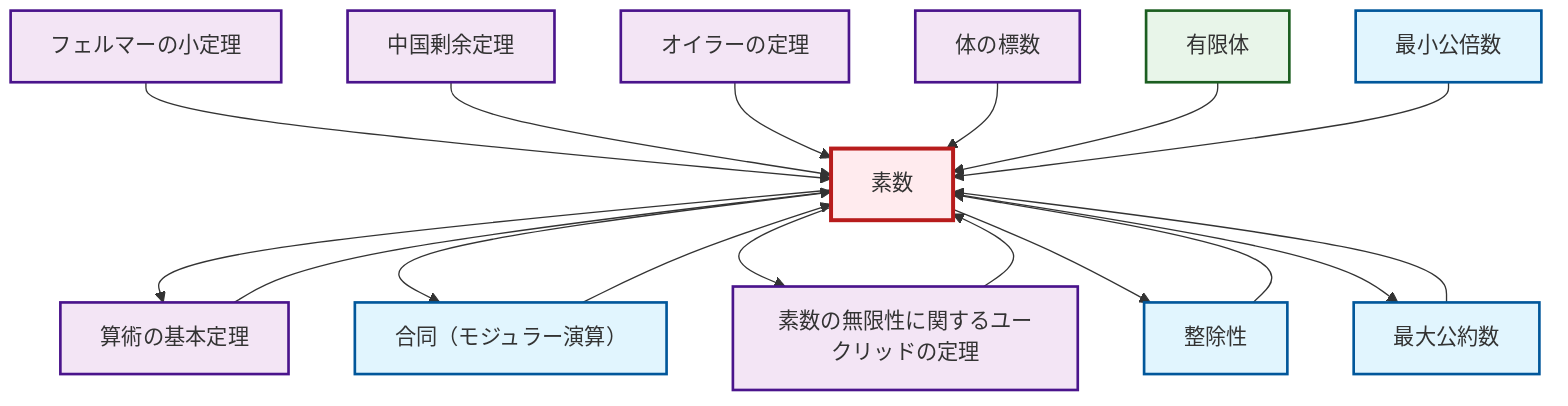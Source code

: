 graph TD
    classDef definition fill:#e1f5fe,stroke:#01579b,stroke-width:2px
    classDef theorem fill:#f3e5f5,stroke:#4a148c,stroke-width:2px
    classDef axiom fill:#fff3e0,stroke:#e65100,stroke-width:2px
    classDef example fill:#e8f5e9,stroke:#1b5e20,stroke-width:2px
    classDef current fill:#ffebee,stroke:#b71c1c,stroke-width:3px
    thm-euler["オイラーの定理"]:::theorem
    thm-euclid-infinitude-primes["素数の無限性に関するユークリッドの定理"]:::theorem
    def-congruence["合同（モジュラー演算）"]:::definition
    thm-fundamental-arithmetic["算術の基本定理"]:::theorem
    thm-chinese-remainder["中国剰余定理"]:::theorem
    thm-fermat-little["フェルマーの小定理"]:::theorem
    def-prime["素数"]:::definition
    def-gcd["最大公約数"]:::definition
    ex-finite-field["有限体"]:::example
    def-divisibility["整除性"]:::definition
    thm-field-characteristic["体の標数"]:::theorem
    def-lcm["最小公倍数"]:::definition
    thm-fermat-little --> def-prime
    def-gcd --> def-prime
    thm-chinese-remainder --> def-prime
    thm-euler --> def-prime
    thm-fundamental-arithmetic --> def-prime
    def-congruence --> def-prime
    thm-field-characteristic --> def-prime
    def-prime --> thm-fundamental-arithmetic
    ex-finite-field --> def-prime
    def-prime --> def-congruence
    def-lcm --> def-prime
    def-divisibility --> def-prime
    def-prime --> thm-euclid-infinitude-primes
    def-prime --> def-divisibility
    thm-euclid-infinitude-primes --> def-prime
    def-prime --> def-gcd
    class def-prime current